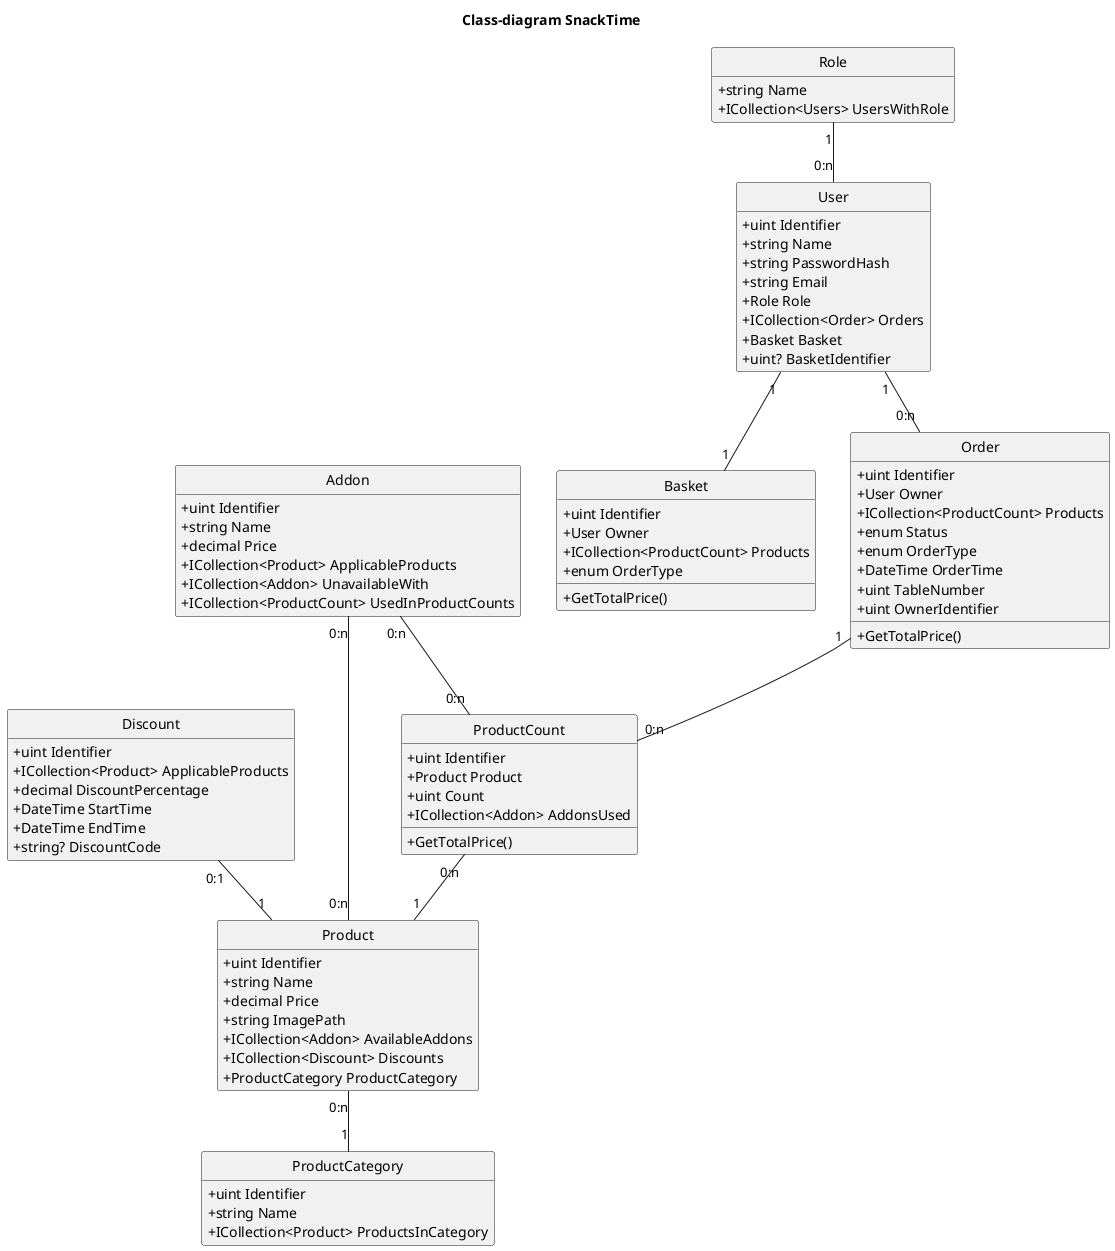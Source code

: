 @startuml
hide circle
hide empty members
skinparam classAttributeIconSize 0
skinparam packageStyle rectangle
title Class-diagram SnackTime


class User {
    +uint Identifier
    +string Name
    +string PasswordHash
    +string Email
    +Role Role
    +ICollection<Order> Orders
    +Basket Basket
    +uint? BasketIdentifier
}

class Role {
    +string Name
    +ICollection<Users> UsersWithRole
}

class Product {
    +uint Identifier
    +string Name
    +decimal Price
    +string ImagePath
    +ICollection<Addon> AvailableAddons
    +ICollection<Discount> Discounts
    +ProductCategory ProductCategory
}

class ProductCount {
    +uint Identifier
    +Product Product
    +uint Count
    +ICollection<Addon> AddonsUsed
    
    +GetTotalPrice()
}

class Basket {
    +uint Identifier
    +User Owner
    +ICollection<ProductCount> Products
    +enum OrderType
    
    +GetTotalPrice()
}

class Order {
    +uint Identifier
    +User Owner
    +ICollection<ProductCount> Products
    +enum Status
    +enum OrderType
    +DateTime OrderTime
    +uint TableNumber
    +uint OwnerIdentifier
    
    +GetTotalPrice()
}

class Discount {
    +uint Identifier
    +ICollection<Product> ApplicableProducts
    +decimal DiscountPercentage
    +DateTime StartTime
    +DateTime EndTime
    +string? DiscountCode
}

class Addon {
    +uint Identifier
    +string Name
    +decimal Price
    +ICollection<Product> ApplicableProducts
    +ICollection<Addon> UnavailableWith
    +ICollection<ProductCount> UsedInProductCounts
}

class ProductCategory {
    +uint Identifier
    +string Name
    +ICollection<Product> ProductsInCategory
}

User "1" -- "0:n" Order
Order "1" -- "0:n" ProductCount
ProductCount "0:n" -- "1" Product
Discount "0:1" -- "1" Product
User "1" -- "1" Basket
Addon "0:n" -- "0:n" Product
Addon "0:n" -- "0:n" ProductCount
Role "1" -- "0:n" User
Product "0:n" -- "1" ProductCategory



@enduml